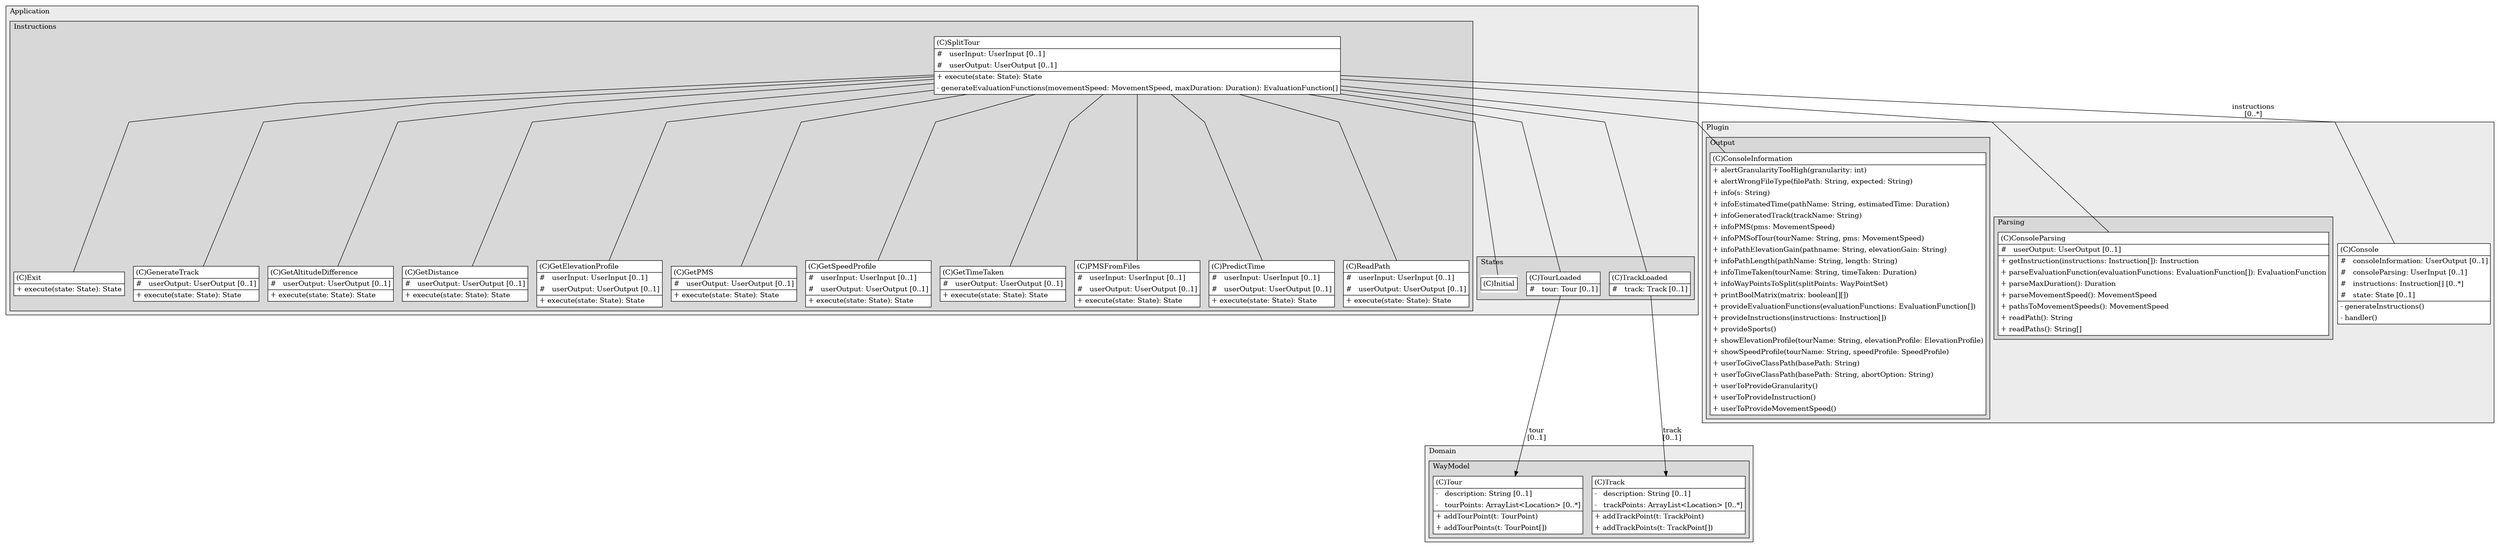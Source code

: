 @startuml

/' diagram meta data start
config=StructureConfiguration;
{
  "projectClassification": {
    "searchMode": "OpenProject", // OpenProject, AllProjects
    "includedProjects": "",
    "pathEndKeywords": "*.impl",
    "isClientPath": "",
    "isClientName": "",
    "isTestPath": "",
    "isTestName": "",
    "isMappingPath": "",
    "isMappingName": "",
    "isDataAccessPath": "",
    "isDataAccessName": "",
    "isDataStructurePath": "",
    "isDataStructureName": "",
    "isInterfaceStructuresPath": "",
    "isInterfaceStructuresName": "",
    "isEntryPointPath": "",
    "isEntryPointName": "",
    "treatFinalFieldsAsMandatory": false
  },
  "graphRestriction": {
    "classPackageExcludeFilter": "",
    "classPackageIncludeFilter": "",
    "classNameExcludeFilter": "",
    "classNameIncludeFilter": "",
    "methodNameExcludeFilter": "",
    "methodNameIncludeFilter": "",
    "removeByInheritance": "", // inheritance/annotation based filtering is done in a second step
    "removeByAnnotation": "",
    "removeByClassPackage": "", // cleanup the graph after inheritance/annotation based filtering is done
    "removeByClassName": "",
    "cutMappings": false,
    "cutEnum": true,
    "cutTests": true,
    "cutClient": true,
    "cutDataAccess": true,
    "cutInterfaceStructures": true,
    "cutDataStructures": true,
    "cutGetterAndSetter": true,
    "cutConstructors": true
  },
  "graphTraversal": {
    "forwardDepth": 2,
    "backwardDepth": 1,
    "classPackageExcludeFilter": "",
    "classPackageIncludeFilter": "",
    "classNameExcludeFilter": "",
    "classNameIncludeFilter": "",
    "methodNameExcludeFilter": "",
    "methodNameIncludeFilter": "",
    "hideMappings": false,
    "hideDataStructures": false,
    "hidePrivateMethods": true,
    "hideInterfaceCalls": true, // indirection: implementation -> interface (is hidden) -> implementation
    "onlyShowApplicationEntryPoints": false, // root node is included
    "useMethodCallsForStructureDiagram": "ForwardOnly" // ForwardOnly, BothDirections, No
  },
  "details": {
    "aggregation": "GroupByClass", // ByClass, GroupByClass, None
    "showClassGenericTypes": true,
    "showMethods": true,
    "showMethodParameterNames": true,
    "showMethodParameterTypes": true,
    "showMethodReturnType": true,
    "showPackageLevels": 2,
    "showDetailedClassStructure": true
  },
  "rootClass": "GPXrechner.Application.Instructions.SplitTour",
  "extensionCallbackMethod": "" // qualified.class.name#methodName - signature: public static String method(String)
}
diagram meta data end '/



digraph g {
    rankdir="TB"
    splines=polyline
    

'nodes 
subgraph cluster_1072845520 { 
   	label=Application
	labeljust=l
	fillcolor="#ececec"
	style=filled
   
   subgraph cluster_1114602656 { 
   	label=States
	labeljust=l
	fillcolor="#d8d8d8"
	style=filled
   
   Initial534505338[
	label=<<TABLE BORDER="1" CELLBORDER="0" CELLPADDING="4" CELLSPACING="0">
<TR><TD ALIGN="LEFT" >(C)Initial</TD></TR>
</TABLE>>
	style=filled
	margin=0
	shape=plaintext
	fillcolor="#FFFFFF"
];

TourLoaded534505338[
	label=<<TABLE BORDER="1" CELLBORDER="0" CELLPADDING="4" CELLSPACING="0">
<TR><TD ALIGN="LEFT" >(C)TourLoaded</TD></TR>
<HR/>
<TR><TD ALIGN="LEFT" >#   tour: Tour [0..1]</TD></TR>
</TABLE>>
	style=filled
	margin=0
	shape=plaintext
	fillcolor="#FFFFFF"
];

TrackLoaded534505338[
	label=<<TABLE BORDER="1" CELLBORDER="0" CELLPADDING="4" CELLSPACING="0">
<TR><TD ALIGN="LEFT" >(C)TrackLoaded</TD></TR>
<HR/>
<TR><TD ALIGN="LEFT" >#   track: Track [0..1]</TD></TR>
</TABLE>>
	style=filled
	margin=0
	shape=plaintext
	fillcolor="#FFFFFF"
];
} 

subgraph cluster_899390013 { 
   	label=Instructions
	labeljust=l
	fillcolor="#d8d8d8"
	style=filled
   
   Exit1197983005[
	label=<<TABLE BORDER="1" CELLBORDER="0" CELLPADDING="4" CELLSPACING="0">
<TR><TD ALIGN="LEFT" >(C)Exit</TD></TR>
<HR/>
<TR><TD ALIGN="LEFT" >+ execute(state: State): State</TD></TR>
</TABLE>>
	style=filled
	margin=0
	shape=plaintext
	fillcolor="#FFFFFF"
];

GenerateTrack1197983005[
	label=<<TABLE BORDER="1" CELLBORDER="0" CELLPADDING="4" CELLSPACING="0">
<TR><TD ALIGN="LEFT" >(C)GenerateTrack</TD></TR>
<HR/>
<TR><TD ALIGN="LEFT" >#   userOutput: UserOutput [0..1]</TD></TR>
<HR/>
<TR><TD ALIGN="LEFT" >+ execute(state: State): State</TD></TR>
</TABLE>>
	style=filled
	margin=0
	shape=plaintext
	fillcolor="#FFFFFF"
];

GetAltitudeDifference1197983005[
	label=<<TABLE BORDER="1" CELLBORDER="0" CELLPADDING="4" CELLSPACING="0">
<TR><TD ALIGN="LEFT" >(C)GetAltitudeDifference</TD></TR>
<HR/>
<TR><TD ALIGN="LEFT" >#   userOutput: UserOutput [0..1]</TD></TR>
<HR/>
<TR><TD ALIGN="LEFT" >+ execute(state: State): State</TD></TR>
</TABLE>>
	style=filled
	margin=0
	shape=plaintext
	fillcolor="#FFFFFF"
];

GetDistance1197983005[
	label=<<TABLE BORDER="1" CELLBORDER="0" CELLPADDING="4" CELLSPACING="0">
<TR><TD ALIGN="LEFT" >(C)GetDistance</TD></TR>
<HR/>
<TR><TD ALIGN="LEFT" >#   userOutput: UserOutput [0..1]</TD></TR>
<HR/>
<TR><TD ALIGN="LEFT" >+ execute(state: State): State</TD></TR>
</TABLE>>
	style=filled
	margin=0
	shape=plaintext
	fillcolor="#FFFFFF"
];

GetElevationProfile1197983005[
	label=<<TABLE BORDER="1" CELLBORDER="0" CELLPADDING="4" CELLSPACING="0">
<TR><TD ALIGN="LEFT" >(C)GetElevationProfile</TD></TR>
<HR/>
<TR><TD ALIGN="LEFT" >#   userInput: UserInput [0..1]</TD></TR>
<TR><TD ALIGN="LEFT" >#   userOutput: UserOutput [0..1]</TD></TR>
<HR/>
<TR><TD ALIGN="LEFT" >+ execute(state: State): State</TD></TR>
</TABLE>>
	style=filled
	margin=0
	shape=plaintext
	fillcolor="#FFFFFF"
];

GetPMS1197983005[
	label=<<TABLE BORDER="1" CELLBORDER="0" CELLPADDING="4" CELLSPACING="0">
<TR><TD ALIGN="LEFT" >(C)GetPMS</TD></TR>
<HR/>
<TR><TD ALIGN="LEFT" >#   userOutput: UserOutput [0..1]</TD></TR>
<HR/>
<TR><TD ALIGN="LEFT" >+ execute(state: State): State</TD></TR>
</TABLE>>
	style=filled
	margin=0
	shape=plaintext
	fillcolor="#FFFFFF"
];

GetSpeedProfile1197983005[
	label=<<TABLE BORDER="1" CELLBORDER="0" CELLPADDING="4" CELLSPACING="0">
<TR><TD ALIGN="LEFT" >(C)GetSpeedProfile</TD></TR>
<HR/>
<TR><TD ALIGN="LEFT" >#   userInput: UserInput [0..1]</TD></TR>
<TR><TD ALIGN="LEFT" >#   userOutput: UserOutput [0..1]</TD></TR>
<HR/>
<TR><TD ALIGN="LEFT" >+ execute(state: State): State</TD></TR>
</TABLE>>
	style=filled
	margin=0
	shape=plaintext
	fillcolor="#FFFFFF"
];

GetTimeTaken1197983005[
	label=<<TABLE BORDER="1" CELLBORDER="0" CELLPADDING="4" CELLSPACING="0">
<TR><TD ALIGN="LEFT" >(C)GetTimeTaken</TD></TR>
<HR/>
<TR><TD ALIGN="LEFT" >#   userOutput: UserOutput [0..1]</TD></TR>
<HR/>
<TR><TD ALIGN="LEFT" >+ execute(state: State): State</TD></TR>
</TABLE>>
	style=filled
	margin=0
	shape=plaintext
	fillcolor="#FFFFFF"
];

PMSFromFiles1197983005[
	label=<<TABLE BORDER="1" CELLBORDER="0" CELLPADDING="4" CELLSPACING="0">
<TR><TD ALIGN="LEFT" >(C)PMSFromFiles</TD></TR>
<HR/>
<TR><TD ALIGN="LEFT" >#   userInput: UserInput [0..1]</TD></TR>
<TR><TD ALIGN="LEFT" >#   userOutput: UserOutput [0..1]</TD></TR>
<HR/>
<TR><TD ALIGN="LEFT" >+ execute(state: State): State</TD></TR>
</TABLE>>
	style=filled
	margin=0
	shape=plaintext
	fillcolor="#FFFFFF"
];

PredictTime1197983005[
	label=<<TABLE BORDER="1" CELLBORDER="0" CELLPADDING="4" CELLSPACING="0">
<TR><TD ALIGN="LEFT" >(C)PredictTime</TD></TR>
<HR/>
<TR><TD ALIGN="LEFT" >#   userInput: UserInput [0..1]</TD></TR>
<TR><TD ALIGN="LEFT" >#   userOutput: UserOutput [0..1]</TD></TR>
<HR/>
<TR><TD ALIGN="LEFT" >+ execute(state: State): State</TD></TR>
</TABLE>>
	style=filled
	margin=0
	shape=plaintext
	fillcolor="#FFFFFF"
];

ReadPath1197983005[
	label=<<TABLE BORDER="1" CELLBORDER="0" CELLPADDING="4" CELLSPACING="0">
<TR><TD ALIGN="LEFT" >(C)ReadPath</TD></TR>
<HR/>
<TR><TD ALIGN="LEFT" >#   userInput: UserInput [0..1]</TD></TR>
<TR><TD ALIGN="LEFT" >#   userOutput: UserOutput [0..1]</TD></TR>
<HR/>
<TR><TD ALIGN="LEFT" >+ execute(state: State): State</TD></TR>
</TABLE>>
	style=filled
	margin=0
	shape=plaintext
	fillcolor="#FFFFFF"
];

SplitTour1197983005[
	label=<<TABLE BORDER="1" CELLBORDER="0" CELLPADDING="4" CELLSPACING="0">
<TR><TD ALIGN="LEFT" >(C)SplitTour</TD></TR>
<HR/>
<TR><TD ALIGN="LEFT" >#   userInput: UserInput [0..1]</TD></TR>
<TR><TD ALIGN="LEFT" >#   userOutput: UserOutput [0..1]</TD></TR>
<HR/>
<TR><TD ALIGN="LEFT" >+ execute(state: State): State</TD></TR>
<TR><TD ALIGN="LEFT" >- generateEvaluationFunctions(movementSpeed: MovementSpeed, maxDuration: Duration): EvaluationFunction[]</TD></TR>
</TABLE>>
	style=filled
	margin=0
	shape=plaintext
	fillcolor="#FFFFFF"
];
} 
} 

subgraph cluster_1901307053 { 
   	label=Plugin
	labeljust=l
	fillcolor="#ececec"
	style=filled
   
   Console1374765779[
	label=<<TABLE BORDER="1" CELLBORDER="0" CELLPADDING="4" CELLSPACING="0">
<TR><TD ALIGN="LEFT" >(C)Console</TD></TR>
<HR/>
<TR><TD ALIGN="LEFT" >#   consoleInformation: UserOutput [0..1]</TD></TR>
<TR><TD ALIGN="LEFT" >#   consoleParsing: UserInput [0..1]</TD></TR>
<TR><TD ALIGN="LEFT" >#   instructions: Instruction[] [0..*]</TD></TR>
<TR><TD ALIGN="LEFT" >#   state: State [0..1]</TD></TR>
<HR/>
<TR><TD ALIGN="LEFT" >- generateInstructions()</TD></TR>
<TR><TD ALIGN="LEFT" >- handler()</TD></TR>
</TABLE>>
	style=filled
	margin=0
	shape=plaintext
	fillcolor="#FFFFFF"
];

subgraph cluster_1617069028 { 
   	label=Output
	labeljust=l
	fillcolor="#d8d8d8"
	style=filled
   
   ConsoleInformation1782828798[
	label=<<TABLE BORDER="1" CELLBORDER="0" CELLPADDING="4" CELLSPACING="0">
<TR><TD ALIGN="LEFT" >(C)ConsoleInformation</TD></TR>
<HR/>
<TR><TD ALIGN="LEFT" >+ alertGranularityTooHigh(granularity: int)</TD></TR>
<TR><TD ALIGN="LEFT" >+ alertWrongFileType(filePath: String, expected: String)</TD></TR>
<TR><TD ALIGN="LEFT" >+ info(s: String)</TD></TR>
<TR><TD ALIGN="LEFT" >+ infoEstimatedTime(pathName: String, estimatedTime: Duration)</TD></TR>
<TR><TD ALIGN="LEFT" >+ infoGeneratedTrack(trackName: String)</TD></TR>
<TR><TD ALIGN="LEFT" >+ infoPMS(pms: MovementSpeed)</TD></TR>
<TR><TD ALIGN="LEFT" >+ infoPMSofTour(tourName: String, pms: MovementSpeed)</TD></TR>
<TR><TD ALIGN="LEFT" >+ infoPathElevationGain(pathname: String, elevationGain: String)</TD></TR>
<TR><TD ALIGN="LEFT" >+ infoPathLength(pathName: String, length: String)</TD></TR>
<TR><TD ALIGN="LEFT" >+ infoTimeTaken(tourName: String, timeTaken: Duration)</TD></TR>
<TR><TD ALIGN="LEFT" >+ infoWayPointsToSplit(splitPoints: WayPointSet)</TD></TR>
<TR><TD ALIGN="LEFT" >+ printBoolMatrix(matrix: boolean[][])</TD></TR>
<TR><TD ALIGN="LEFT" >+ provideEvaluationFunctions(evaluationFunctions: EvaluationFunction[])</TD></TR>
<TR><TD ALIGN="LEFT" >+ provideInstructions(instructions: Instruction[])</TD></TR>
<TR><TD ALIGN="LEFT" >+ provideSports()</TD></TR>
<TR><TD ALIGN="LEFT" >+ showElevationProfile(tourName: String, elevationProfile: ElevationProfile)</TD></TR>
<TR><TD ALIGN="LEFT" >+ showSpeedProfile(tourName: String, speedProfile: SpeedProfile)</TD></TR>
<TR><TD ALIGN="LEFT" >+ userToGiveClassPath(basePath: String)</TD></TR>
<TR><TD ALIGN="LEFT" >+ userToGiveClassPath(basePath: String, abortOption: String)</TD></TR>
<TR><TD ALIGN="LEFT" >+ userToProvideGranularity()</TD></TR>
<TR><TD ALIGN="LEFT" >+ userToProvideInstruction()</TD></TR>
<TR><TD ALIGN="LEFT" >+ userToProvideMovementSpeed()</TD></TR>
</TABLE>>
	style=filled
	margin=0
	shape=plaintext
	fillcolor="#FFFFFF"
];
} 

subgraph cluster_1723619061 { 
   	label=Parsing
	labeljust=l
	fillcolor="#d8d8d8"
	style=filled
   
   ConsoleParsing880033487[
	label=<<TABLE BORDER="1" CELLBORDER="0" CELLPADDING="4" CELLSPACING="0">
<TR><TD ALIGN="LEFT" >(C)ConsoleParsing</TD></TR>
<HR/>
<TR><TD ALIGN="LEFT" >#   userOutput: UserOutput [0..1]</TD></TR>
<HR/>
<TR><TD ALIGN="LEFT" >+ getInstruction(instructions: Instruction[]): Instruction</TD></TR>
<TR><TD ALIGN="LEFT" >+ parseEvaluationFunction(evaluationFunctions: EvaluationFunction[]): EvaluationFunction</TD></TR>
<TR><TD ALIGN="LEFT" >+ parseMaxDuration(): Duration</TD></TR>
<TR><TD ALIGN="LEFT" >+ parseMovementSpeed(): MovementSpeed</TD></TR>
<TR><TD ALIGN="LEFT" >+ pathsToMovementSpeeds(): MovementSpeed</TD></TR>
<TR><TD ALIGN="LEFT" >+ readPath(): String</TD></TR>
<TR><TD ALIGN="LEFT" >+ readPaths(): String[]</TD></TR>
</TABLE>>
	style=filled
	margin=0
	shape=plaintext
	fillcolor="#FFFFFF"
];
} 
} 

subgraph cluster_2052636900 { 
   	label=Domain
	labeljust=l
	fillcolor="#ececec"
	style=filled
   
   subgraph cluster_518132580 { 
   	label=WayModel
	labeljust=l
	fillcolor="#d8d8d8"
	style=filled
   
   Tour2143218799[
	label=<<TABLE BORDER="1" CELLBORDER="0" CELLPADDING="4" CELLSPACING="0">
<TR><TD ALIGN="LEFT" >(C)Tour</TD></TR>
<HR/>
<TR><TD ALIGN="LEFT" >-   description: String [0..1]</TD></TR>
<TR><TD ALIGN="LEFT" >-   tourPoints: ArrayList&lt;Location&gt; [0..*]</TD></TR>
<HR/>
<TR><TD ALIGN="LEFT" >+ addTourPoint(t: TourPoint)</TD></TR>
<TR><TD ALIGN="LEFT" >+ addTourPoints(t: TourPoint[])</TD></TR>
</TABLE>>
	style=filled
	margin=0
	shape=plaintext
	fillcolor="#FFFFFF"
];

Track2143218799[
	label=<<TABLE BORDER="1" CELLBORDER="0" CELLPADDING="4" CELLSPACING="0">
<TR><TD ALIGN="LEFT" >(C)Track</TD></TR>
<HR/>
<TR><TD ALIGN="LEFT" >-   description: String [0..1]</TD></TR>
<TR><TD ALIGN="LEFT" >-   trackPoints: ArrayList&lt;Location&gt; [0..*]</TD></TR>
<HR/>
<TR><TD ALIGN="LEFT" >+ addTrackPoint(t: TrackPoint)</TD></TR>
<TR><TD ALIGN="LEFT" >+ addTrackPoints(t: TrackPoint[])</TD></TR>
</TABLE>>
	style=filled
	margin=0
	shape=plaintext
	fillcolor="#FFFFFF"
];
} 
} 

'edges    
Console1374765779 -> SplitTour1197983005[label="instructions
[0..*]", arrowhead=none];
SplitTour1197983005 -> ConsoleInformation1782828798[arrowhead=none];
SplitTour1197983005 -> ConsoleParsing880033487[arrowhead=none];
SplitTour1197983005 -> Exit1197983005[arrowhead=none];
SplitTour1197983005 -> GenerateTrack1197983005[arrowhead=none];
SplitTour1197983005 -> GetAltitudeDifference1197983005[arrowhead=none];
SplitTour1197983005 -> GetDistance1197983005[arrowhead=none];
SplitTour1197983005 -> GetElevationProfile1197983005[arrowhead=none];
SplitTour1197983005 -> GetPMS1197983005[arrowhead=none];
SplitTour1197983005 -> GetSpeedProfile1197983005[arrowhead=none];
SplitTour1197983005 -> GetTimeTaken1197983005[arrowhead=none];
SplitTour1197983005 -> Initial534505338[arrowhead=none];
SplitTour1197983005 -> PMSFromFiles1197983005[arrowhead=none];
SplitTour1197983005 -> PredictTime1197983005[arrowhead=none];
SplitTour1197983005 -> ReadPath1197983005[arrowhead=none];
SplitTour1197983005 -> TourLoaded534505338[arrowhead=none];
SplitTour1197983005 -> TrackLoaded534505338[arrowhead=none];
TourLoaded534505338 -> Tour2143218799[label="tour
[0..1]"];
TrackLoaded534505338 -> Track2143218799[label="track
[0..1]"];
    
}
@enduml